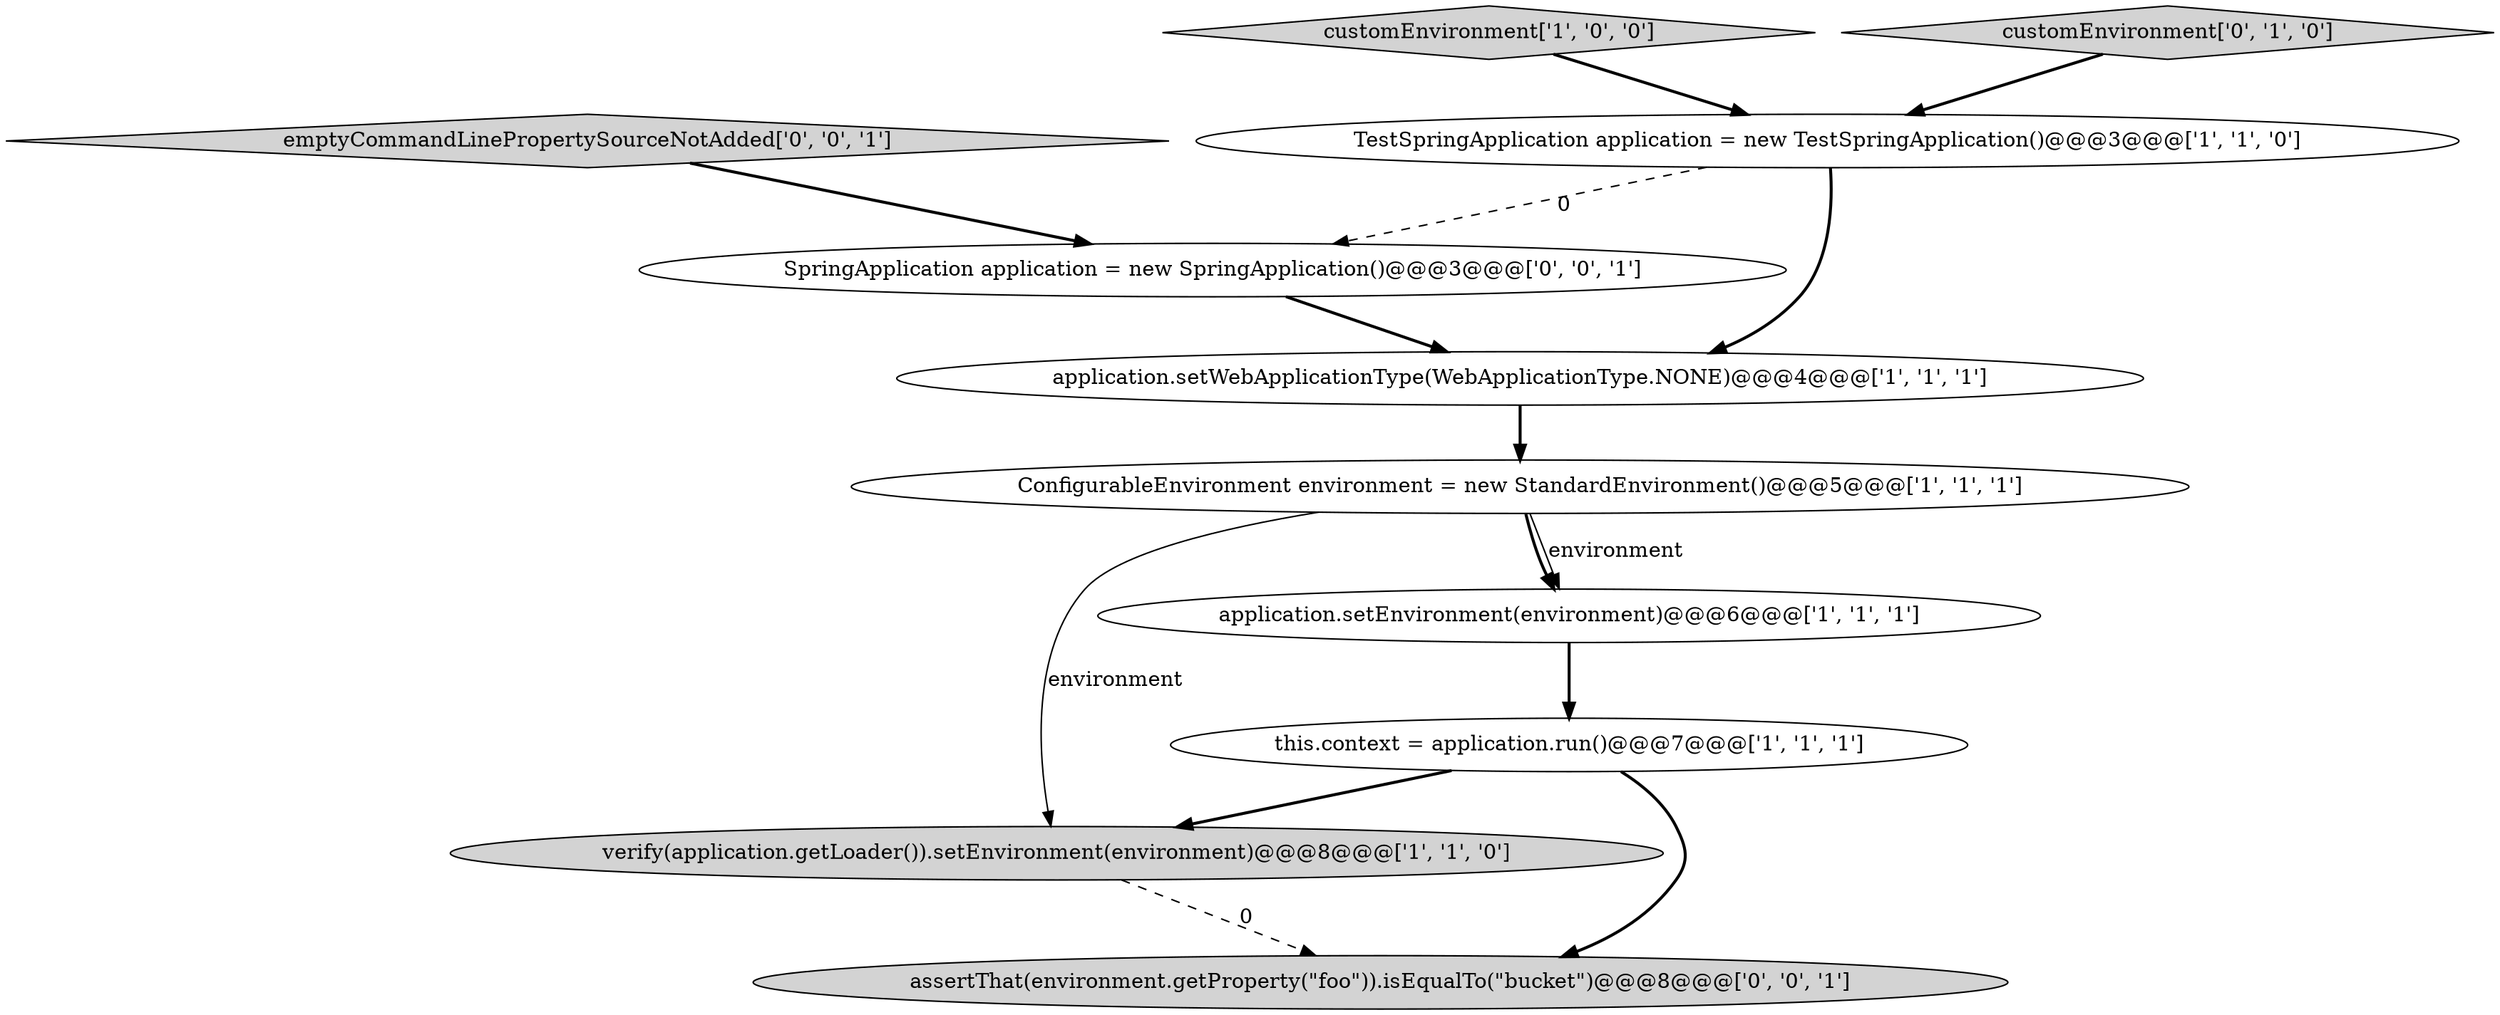 digraph {
10 [style = filled, label = "assertThat(environment.getProperty(\"foo\")).isEqualTo(\"bucket\")@@@8@@@['0', '0', '1']", fillcolor = lightgray, shape = ellipse image = "AAA0AAABBB3BBB"];
3 [style = filled, label = "ConfigurableEnvironment environment = new StandardEnvironment()@@@5@@@['1', '1', '1']", fillcolor = white, shape = ellipse image = "AAA0AAABBB1BBB"];
0 [style = filled, label = "verify(application.getLoader()).setEnvironment(environment)@@@8@@@['1', '1', '0']", fillcolor = lightgray, shape = ellipse image = "AAA0AAABBB1BBB"];
5 [style = filled, label = "customEnvironment['1', '0', '0']", fillcolor = lightgray, shape = diamond image = "AAA0AAABBB1BBB"];
7 [style = filled, label = "customEnvironment['0', '1', '0']", fillcolor = lightgray, shape = diamond image = "AAA0AAABBB2BBB"];
1 [style = filled, label = "TestSpringApplication application = new TestSpringApplication()@@@3@@@['1', '1', '0']", fillcolor = white, shape = ellipse image = "AAA0AAABBB1BBB"];
8 [style = filled, label = "emptyCommandLinePropertySourceNotAdded['0', '0', '1']", fillcolor = lightgray, shape = diamond image = "AAA0AAABBB3BBB"];
9 [style = filled, label = "SpringApplication application = new SpringApplication()@@@3@@@['0', '0', '1']", fillcolor = white, shape = ellipse image = "AAA0AAABBB3BBB"];
2 [style = filled, label = "application.setWebApplicationType(WebApplicationType.NONE)@@@4@@@['1', '1', '1']", fillcolor = white, shape = ellipse image = "AAA0AAABBB1BBB"];
6 [style = filled, label = "application.setEnvironment(environment)@@@6@@@['1', '1', '1']", fillcolor = white, shape = ellipse image = "AAA0AAABBB1BBB"];
4 [style = filled, label = "this.context = application.run()@@@7@@@['1', '1', '1']", fillcolor = white, shape = ellipse image = "AAA0AAABBB1BBB"];
4->10 [style = bold, label=""];
6->4 [style = bold, label=""];
3->6 [style = bold, label=""];
5->1 [style = bold, label=""];
1->2 [style = bold, label=""];
1->9 [style = dashed, label="0"];
7->1 [style = bold, label=""];
3->6 [style = solid, label="environment"];
3->0 [style = solid, label="environment"];
9->2 [style = bold, label=""];
0->10 [style = dashed, label="0"];
2->3 [style = bold, label=""];
4->0 [style = bold, label=""];
8->9 [style = bold, label=""];
}
